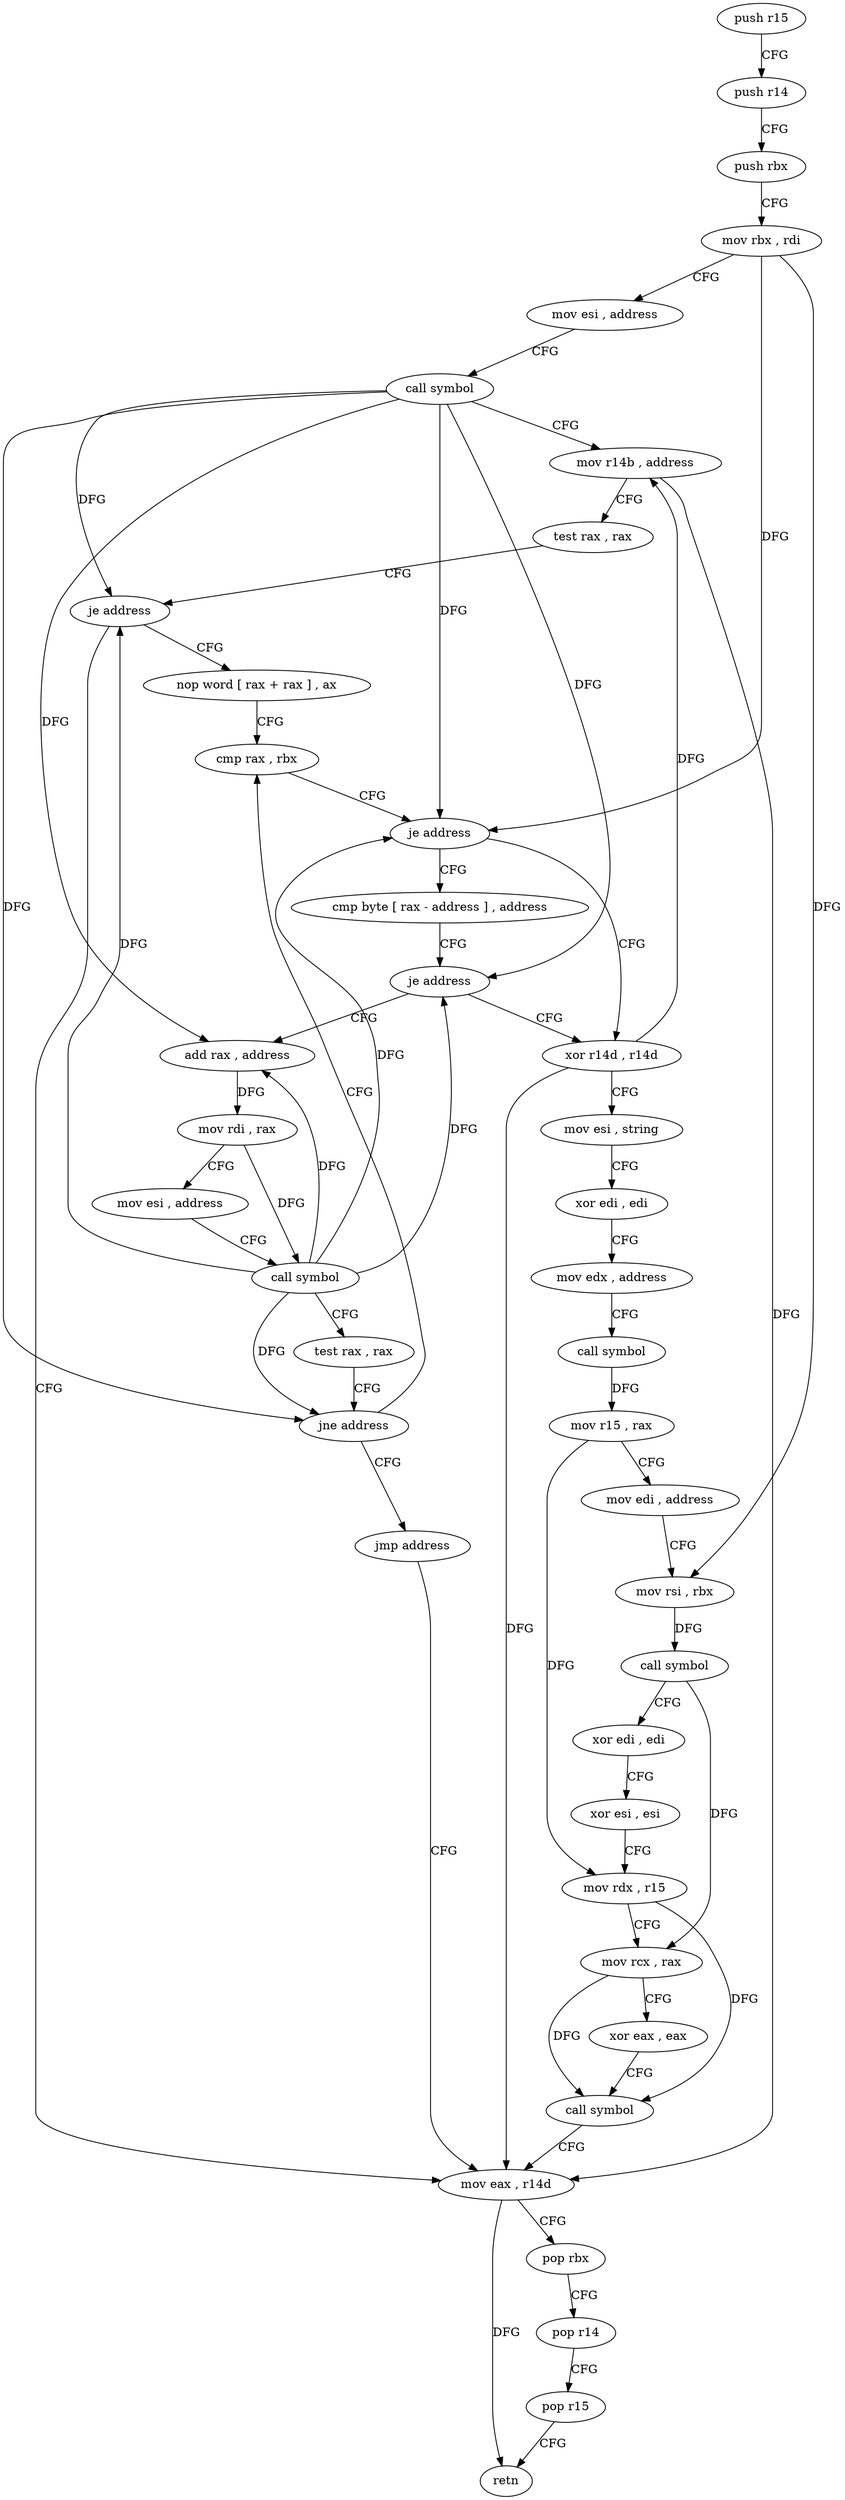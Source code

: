 digraph "func" {
"4201360" [label = "push r15" ]
"4201362" [label = "push r14" ]
"4201364" [label = "push rbx" ]
"4201365" [label = "mov rbx , rdi" ]
"4201368" [label = "mov esi , address" ]
"4201373" [label = "call symbol" ]
"4201378" [label = "mov r14b , address" ]
"4201381" [label = "test rax , rax" ]
"4201384" [label = "je address" ]
"4201480" [label = "mov eax , r14d" ]
"4201386" [label = "nop word [ rax + rax ] , ax" ]
"4201483" [label = "pop rbx" ]
"4201484" [label = "pop r14" ]
"4201486" [label = "pop r15" ]
"4201488" [label = "retn" ]
"4201392" [label = "cmp rax , rbx" ]
"4201427" [label = "xor r14d , r14d" ]
"4201430" [label = "mov esi , string" ]
"4201435" [label = "xor edi , edi" ]
"4201437" [label = "mov edx , address" ]
"4201442" [label = "call symbol" ]
"4201447" [label = "mov r15 , rax" ]
"4201450" [label = "mov edi , address" ]
"4201455" [label = "mov rsi , rbx" ]
"4201458" [label = "call symbol" ]
"4201463" [label = "xor edi , edi" ]
"4201465" [label = "xor esi , esi" ]
"4201467" [label = "mov rdx , r15" ]
"4201470" [label = "mov rcx , rax" ]
"4201473" [label = "xor eax , eax" ]
"4201475" [label = "call symbol" ]
"4201397" [label = "cmp byte [ rax - address ] , address" ]
"4201401" [label = "je address" ]
"4201403" [label = "add rax , address" ]
"4201407" [label = "mov rdi , rax" ]
"4201410" [label = "mov esi , address" ]
"4201415" [label = "call symbol" ]
"4201420" [label = "test rax , rax" ]
"4201423" [label = "jne address" ]
"4201425" [label = "jmp address" ]
"4201395" [label = "je address" ]
"4201360" -> "4201362" [ label = "CFG" ]
"4201362" -> "4201364" [ label = "CFG" ]
"4201364" -> "4201365" [ label = "CFG" ]
"4201365" -> "4201368" [ label = "CFG" ]
"4201365" -> "4201395" [ label = "DFG" ]
"4201365" -> "4201455" [ label = "DFG" ]
"4201368" -> "4201373" [ label = "CFG" ]
"4201373" -> "4201378" [ label = "CFG" ]
"4201373" -> "4201384" [ label = "DFG" ]
"4201373" -> "4201395" [ label = "DFG" ]
"4201373" -> "4201401" [ label = "DFG" ]
"4201373" -> "4201403" [ label = "DFG" ]
"4201373" -> "4201423" [ label = "DFG" ]
"4201378" -> "4201381" [ label = "CFG" ]
"4201378" -> "4201480" [ label = "DFG" ]
"4201381" -> "4201384" [ label = "CFG" ]
"4201384" -> "4201480" [ label = "CFG" ]
"4201384" -> "4201386" [ label = "CFG" ]
"4201480" -> "4201483" [ label = "CFG" ]
"4201480" -> "4201488" [ label = "DFG" ]
"4201386" -> "4201392" [ label = "CFG" ]
"4201483" -> "4201484" [ label = "CFG" ]
"4201484" -> "4201486" [ label = "CFG" ]
"4201486" -> "4201488" [ label = "CFG" ]
"4201392" -> "4201395" [ label = "CFG" ]
"4201427" -> "4201430" [ label = "CFG" ]
"4201427" -> "4201378" [ label = "DFG" ]
"4201427" -> "4201480" [ label = "DFG" ]
"4201430" -> "4201435" [ label = "CFG" ]
"4201435" -> "4201437" [ label = "CFG" ]
"4201437" -> "4201442" [ label = "CFG" ]
"4201442" -> "4201447" [ label = "DFG" ]
"4201447" -> "4201450" [ label = "CFG" ]
"4201447" -> "4201467" [ label = "DFG" ]
"4201450" -> "4201455" [ label = "CFG" ]
"4201455" -> "4201458" [ label = "DFG" ]
"4201458" -> "4201463" [ label = "CFG" ]
"4201458" -> "4201470" [ label = "DFG" ]
"4201463" -> "4201465" [ label = "CFG" ]
"4201465" -> "4201467" [ label = "CFG" ]
"4201467" -> "4201470" [ label = "CFG" ]
"4201467" -> "4201475" [ label = "DFG" ]
"4201470" -> "4201473" [ label = "CFG" ]
"4201470" -> "4201475" [ label = "DFG" ]
"4201473" -> "4201475" [ label = "CFG" ]
"4201475" -> "4201480" [ label = "CFG" ]
"4201397" -> "4201401" [ label = "CFG" ]
"4201401" -> "4201427" [ label = "CFG" ]
"4201401" -> "4201403" [ label = "CFG" ]
"4201403" -> "4201407" [ label = "DFG" ]
"4201407" -> "4201410" [ label = "CFG" ]
"4201407" -> "4201415" [ label = "DFG" ]
"4201410" -> "4201415" [ label = "CFG" ]
"4201415" -> "4201420" [ label = "CFG" ]
"4201415" -> "4201384" [ label = "DFG" ]
"4201415" -> "4201401" [ label = "DFG" ]
"4201415" -> "4201403" [ label = "DFG" ]
"4201415" -> "4201395" [ label = "DFG" ]
"4201415" -> "4201423" [ label = "DFG" ]
"4201420" -> "4201423" [ label = "CFG" ]
"4201423" -> "4201392" [ label = "CFG" ]
"4201423" -> "4201425" [ label = "CFG" ]
"4201425" -> "4201480" [ label = "CFG" ]
"4201395" -> "4201427" [ label = "CFG" ]
"4201395" -> "4201397" [ label = "CFG" ]
}
